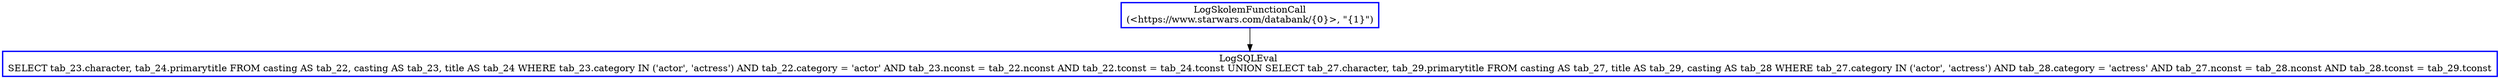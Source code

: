 digraph  g{
node [shape=rectangle, color=black, fontcolor=black, style=bold]
0 [label="LogSkolemFunctionCall
(<https://www.starwars.com/databank/{0}>, \"{1}\")" , color = blue] ; 
1 [label="LogSQLEval 
SELECT tab_23.character, tab_24.primarytitle FROM casting AS tab_22, casting AS tab_23, title AS tab_24 WHERE tab_23.category IN ('actor', 'actress') AND tab_22.category = 'actor' AND tab_23.nconst = tab_22.nconst AND tab_22.tconst = tab_24.tconst UNION SELECT tab_27.character, tab_29.primarytitle FROM casting AS tab_27, title AS tab_29, casting AS tab_28 WHERE tab_27.category IN ('actor', 'actress') AND tab_28.category = 'actress' AND tab_27.nconst = tab_28.nconst AND tab_28.tconst = tab_29.tconst", color = blue] ; 
0 -> 1 ; 
}

